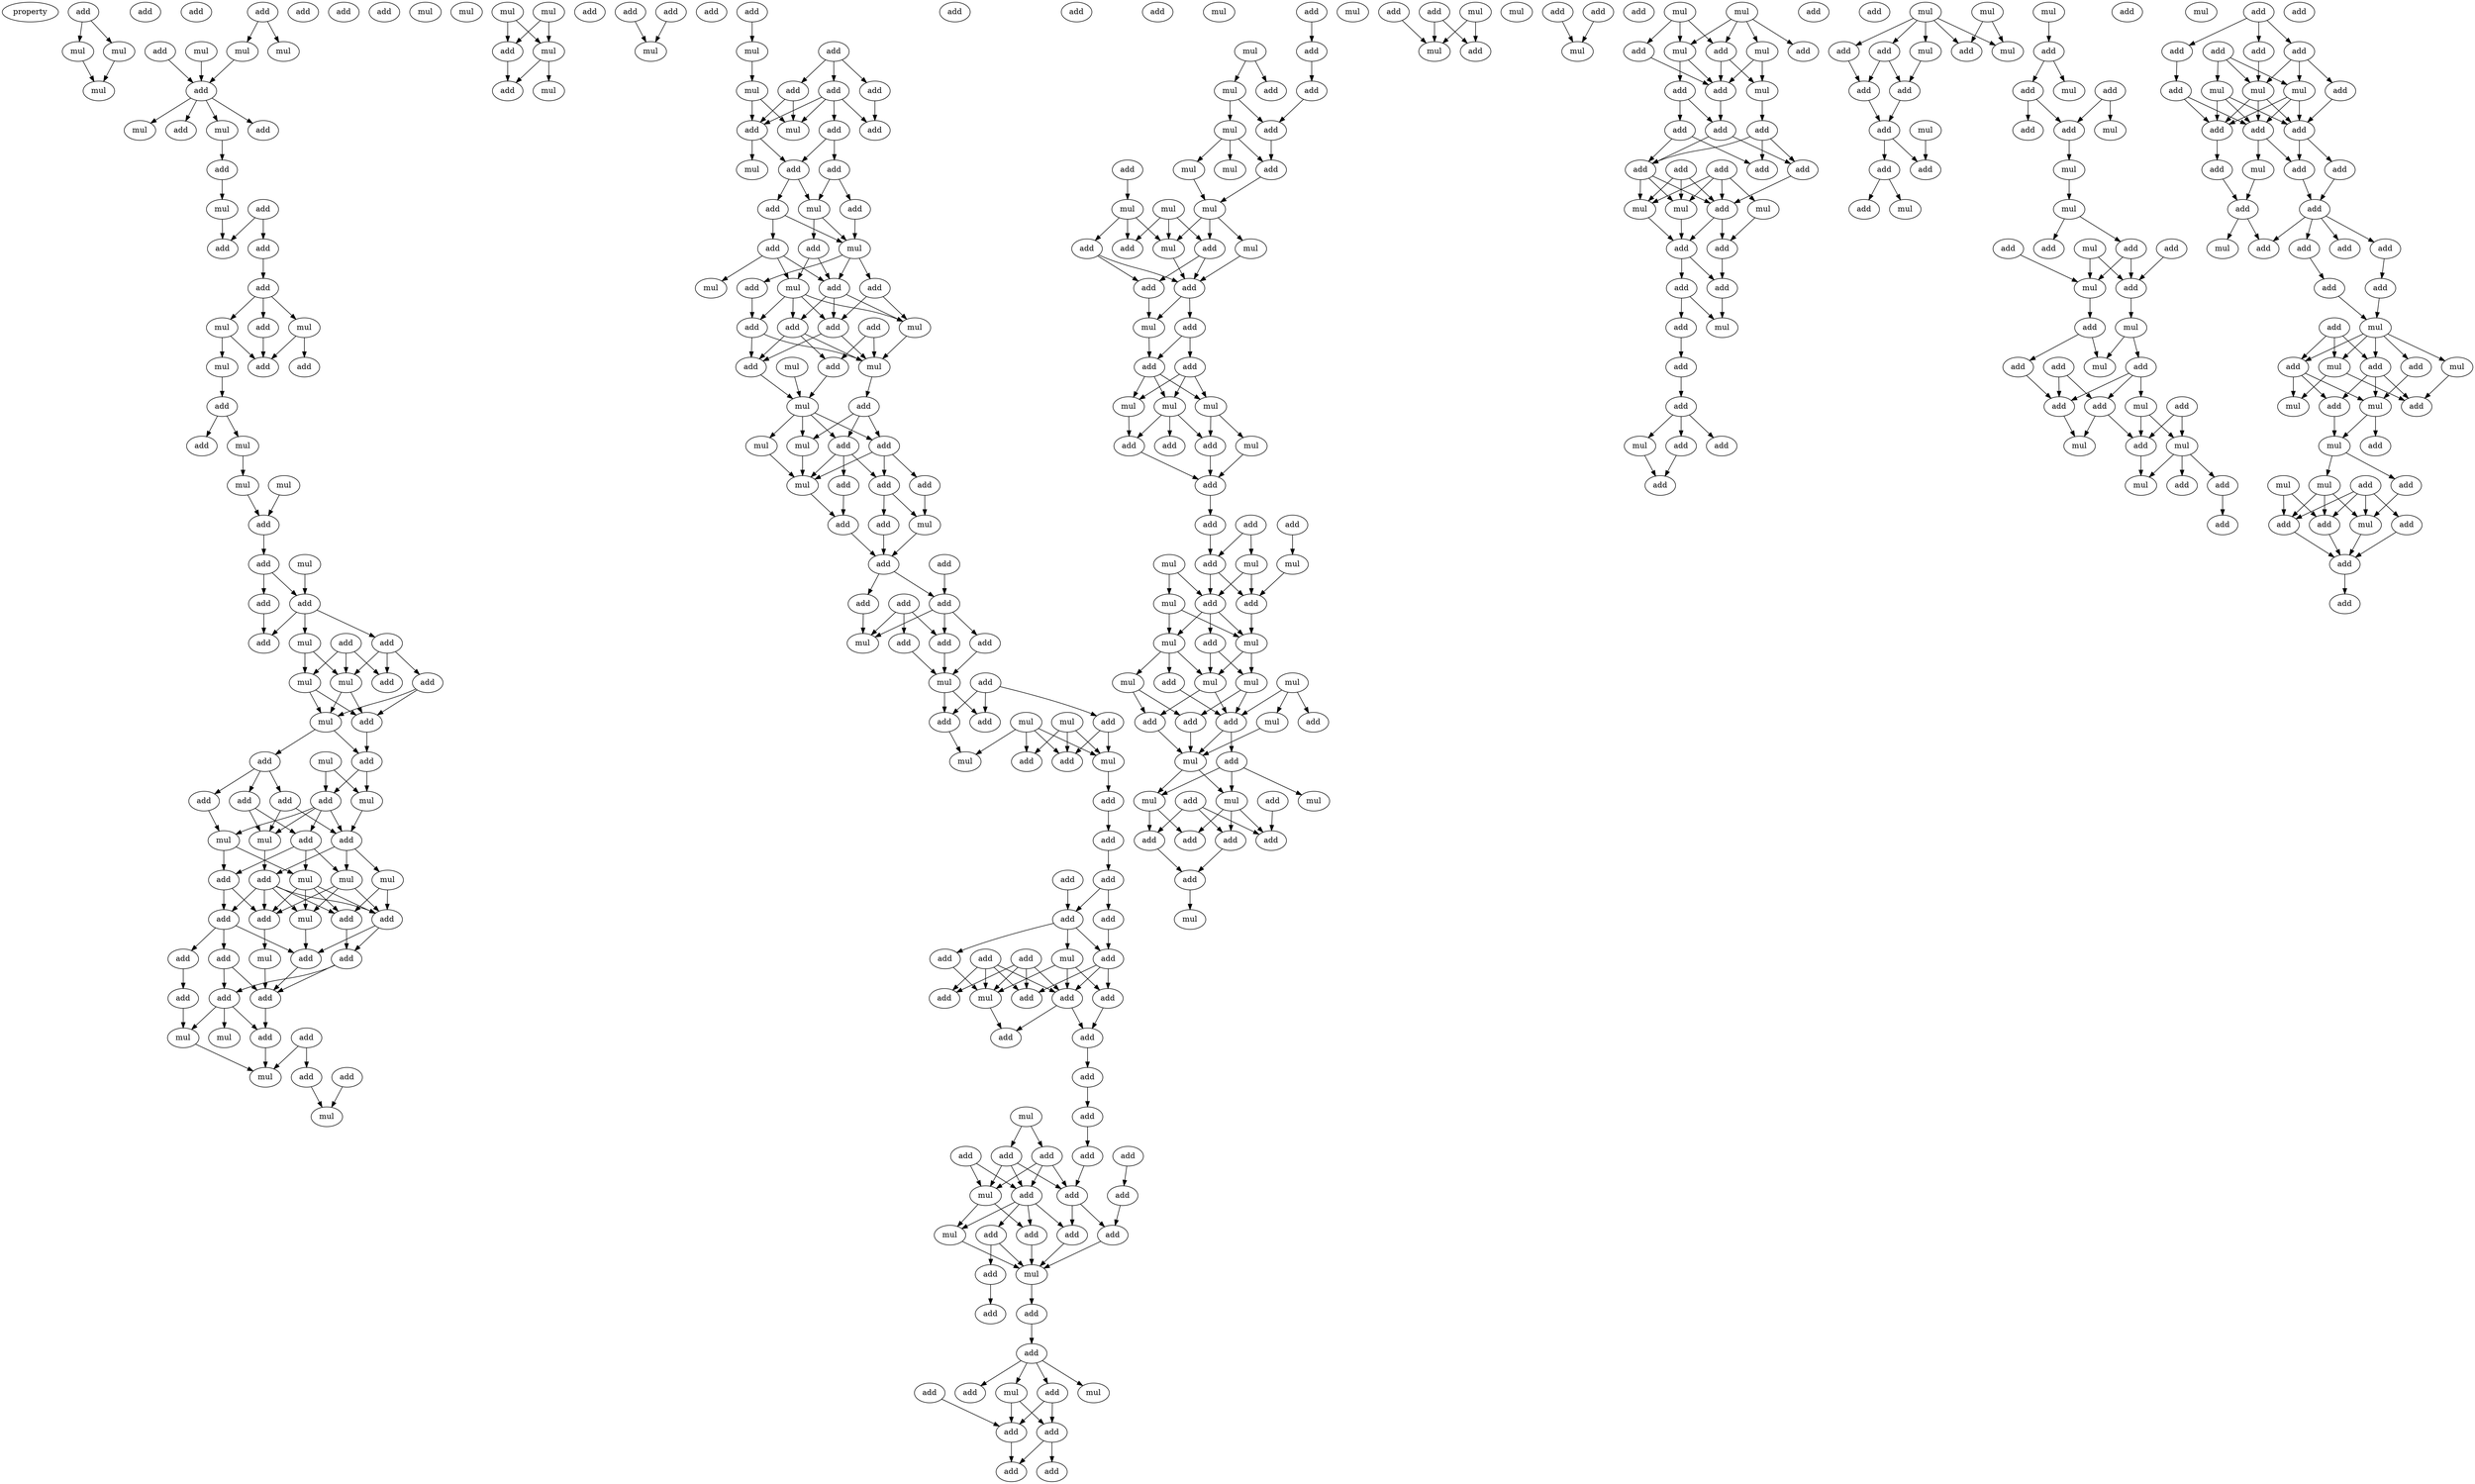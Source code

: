 digraph {
    node [fontcolor=black]
    property [mul=2,lf=1.4]
    0 [ label = add ];
    1 [ label = add ];
    2 [ label = add ];
    3 [ label = mul ];
    4 [ label = mul ];
    5 [ label = mul ];
    6 [ label = add ];
    7 [ label = mul ];
    8 [ label = add ];
    9 [ label = mul ];
    10 [ label = mul ];
    11 [ label = add ];
    12 [ label = mul ];
    13 [ label = add ];
    14 [ label = mul ];
    15 [ label = add ];
    16 [ label = add ];
    17 [ label = add ];
    18 [ label = mul ];
    19 [ label = add ];
    20 [ label = add ];
    21 [ label = add ];
    22 [ label = add ];
    23 [ label = mul ];
    24 [ label = add ];
    25 [ label = mul ];
    26 [ label = add ];
    27 [ label = mul ];
    28 [ label = add ];
    29 [ label = add ];
    30 [ label = add ];
    31 [ label = add ];
    32 [ label = mul ];
    33 [ label = add ];
    34 [ label = mul ];
    35 [ label = mul ];
    36 [ label = add ];
    37 [ label = add ];
    38 [ label = mul ];
    39 [ label = mul ];
    40 [ label = mul ];
    41 [ label = add ];
    42 [ label = add ];
    43 [ label = add ];
    44 [ label = add ];
    45 [ label = add ];
    46 [ label = mul ];
    47 [ label = add ];
    48 [ label = mul ];
    49 [ label = add ];
    50 [ label = mul ];
    51 [ label = add ];
    52 [ label = mul ];
    53 [ label = add ];
    54 [ label = mul ];
    55 [ label = add ];
    56 [ label = add ];
    57 [ label = add ];
    58 [ label = add ];
    59 [ label = mul ];
    60 [ label = add ];
    61 [ label = mul ];
    62 [ label = mul ];
    63 [ label = add ];
    64 [ label = add ];
    65 [ label = mul ];
    66 [ label = mul ];
    67 [ label = mul ];
    68 [ label = add ];
    69 [ label = add ];
    70 [ label = add ];
    71 [ label = add ];
    72 [ label = mul ];
    73 [ label = add ];
    74 [ label = add ];
    75 [ label = add ];
    76 [ label = add ];
    77 [ label = add ];
    78 [ label = mul ];
    79 [ label = add ];
    80 [ label = add ];
    81 [ label = add ];
    82 [ label = add ];
    83 [ label = add ];
    84 [ label = add ];
    85 [ label = mul ];
    86 [ label = mul ];
    87 [ label = add ];
    88 [ label = add ];
    89 [ label = mul ];
    90 [ label = mul ];
    91 [ label = mul ];
    92 [ label = add ];
    93 [ label = mul ];
    94 [ label = add ];
    95 [ label = mul ];
    96 [ label = add ];
    97 [ label = mul ];
    98 [ label = add ];
    99 [ label = add ];
    100 [ label = add ];
    101 [ label = mul ];
    102 [ label = add ];
    103 [ label = add ];
    104 [ label = mul ];
    105 [ label = mul ];
    106 [ label = add ];
    107 [ label = add ];
    108 [ label = add ];
    109 [ label = add ];
    110 [ label = add ];
    111 [ label = mul ];
    112 [ label = add ];
    113 [ label = add ];
    114 [ label = mul ];
    115 [ label = add ];
    116 [ label = add ];
    117 [ label = mul ];
    118 [ label = add ];
    119 [ label = mul ];
    120 [ label = add ];
    121 [ label = add ];
    122 [ label = add ];
    123 [ label = mul ];
    124 [ label = add ];
    125 [ label = mul ];
    126 [ label = add ];
    127 [ label = add ];
    128 [ label = mul ];
    129 [ label = add ];
    130 [ label = add ];
    131 [ label = add ];
    132 [ label = mul ];
    133 [ label = add ];
    134 [ label = add ];
    135 [ label = mul ];
    136 [ label = mul ];
    137 [ label = add ];
    138 [ label = add ];
    139 [ label = mul ];
    140 [ label = add ];
    141 [ label = mul ];
    142 [ label = add ];
    143 [ label = add ];
    144 [ label = add ];
    145 [ label = mul ];
    146 [ label = mul ];
    147 [ label = add ];
    148 [ label = add ];
    149 [ label = add ];
    150 [ label = add ];
    151 [ label = add ];
    152 [ label = add ];
    153 [ label = add ];
    154 [ label = add ];
    155 [ label = add ];
    156 [ label = add ];
    157 [ label = add ];
    158 [ label = mul ];
    159 [ label = add ];
    160 [ label = mul ];
    161 [ label = add ];
    162 [ label = mul ];
    163 [ label = mul ];
    164 [ label = add ];
    165 [ label = add ];
    166 [ label = add ];
    167 [ label = add ];
    168 [ label = mul ];
    169 [ label = mul ];
    170 [ label = add ];
    171 [ label = add ];
    172 [ label = add ];
    173 [ label = add ];
    174 [ label = add ];
    175 [ label = add ];
    176 [ label = add ];
    177 [ label = mul ];
    178 [ label = add ];
    179 [ label = add ];
    180 [ label = add ];
    181 [ label = add ];
    182 [ label = add ];
    183 [ label = add ];
    184 [ label = add ];
    185 [ label = mul ];
    186 [ label = add ];
    187 [ label = add ];
    188 [ label = add ];
    189 [ label = add ];
    190 [ label = mul ];
    191 [ label = add ];
    192 [ label = add ];
    193 [ label = add ];
    194 [ label = add ];
    195 [ label = add ];
    196 [ label = add ];
    197 [ label = mul ];
    198 [ label = add ];
    199 [ label = add ];
    200 [ label = add ];
    201 [ label = add ];
    202 [ label = add ];
    203 [ label = add ];
    204 [ label = add ];
    205 [ label = mul ];
    206 [ label = mul ];
    207 [ label = add ];
    208 [ label = add ];
    209 [ label = add ];
    210 [ label = add ];
    211 [ label = add ];
    212 [ label = mul ];
    213 [ label = mul ];
    214 [ label = add ];
    215 [ label = add ];
    216 [ label = add ];
    217 [ label = add ];
    218 [ label = add ];
    219 [ label = add ];
    220 [ label = add ];
    221 [ label = mul ];
    222 [ label = add ];
    223 [ label = add ];
    224 [ label = mul ];
    225 [ label = add ];
    226 [ label = mul ];
    227 [ label = mul ];
    228 [ label = add ];
    229 [ label = add ];
    230 [ label = mul ];
    231 [ label = add ];
    232 [ label = mul ];
    233 [ label = mul ];
    234 [ label = add ];
    235 [ label = mul ];
    236 [ label = mul ];
    237 [ label = mul ];
    238 [ label = add ];
    239 [ label = mul ];
    240 [ label = add ];
    241 [ label = add ];
    242 [ label = mul ];
    243 [ label = add ];
    244 [ label = add ];
    245 [ label = add ];
    246 [ label = mul ];
    247 [ label = add ];
    248 [ label = add ];
    249 [ label = mul ];
    250 [ label = mul ];
    251 [ label = mul ];
    252 [ label = mul ];
    253 [ label = add ];
    254 [ label = add ];
    255 [ label = add ];
    256 [ label = add ];
    257 [ label = add ];
    258 [ label = add ];
    259 [ label = add ];
    260 [ label = mul ];
    261 [ label = mul ];
    262 [ label = add ];
    263 [ label = mul ];
    264 [ label = mul ];
    265 [ label = add ];
    266 [ label = add ];
    267 [ label = add ];
    268 [ label = mul ];
    269 [ label = mul ];
    270 [ label = mul ];
    271 [ label = mul ];
    272 [ label = mul ];
    273 [ label = add ];
    274 [ label = mul ];
    275 [ label = mul ];
    276 [ label = add ];
    277 [ label = add ];
    278 [ label = add ];
    279 [ label = add ];
    280 [ label = add ];
    281 [ label = mul ];
    282 [ label = add ];
    283 [ label = mul ];
    284 [ label = mul ];
    285 [ label = mul ];
    286 [ label = add ];
    287 [ label = add ];
    288 [ label = add ];
    289 [ label = add ];
    290 [ label = add ];
    291 [ label = add ];
    292 [ label = mul ];
    293 [ label = mul ];
    294 [ label = add ];
    295 [ label = mul ];
    296 [ label = add ];
    297 [ label = mul ];
    298 [ label = add ];
    299 [ label = add ];
    300 [ label = add ];
    301 [ label = add ];
    302 [ label = mul ];
    303 [ label = mul ];
    304 [ label = mul ];
    305 [ label = add ];
    306 [ label = add ];
    307 [ label = mul ];
    308 [ label = mul ];
    309 [ label = add ];
    310 [ label = mul ];
    311 [ label = add ];
    312 [ label = add ];
    313 [ label = add ];
    314 [ label = add ];
    315 [ label = add ];
    316 [ label = add ];
    317 [ label = add ];
    318 [ label = add ];
    319 [ label = add ];
    320 [ label = add ];
    321 [ label = mul ];
    322 [ label = mul ];
    323 [ label = mul ];
    324 [ label = add ];
    325 [ label = add ];
    326 [ label = add ];
    327 [ label = add ];
    328 [ label = add ];
    329 [ label = add ];
    330 [ label = add ];
    331 [ label = mul ];
    332 [ label = add ];
    333 [ label = add ];
    334 [ label = add ];
    335 [ label = mul ];
    336 [ label = add ];
    337 [ label = add ];
    338 [ label = add ];
    339 [ label = mul ];
    340 [ label = mul ];
    341 [ label = add ];
    342 [ label = mul ];
    343 [ label = add ];
    344 [ label = mul ];
    345 [ label = add ];
    346 [ label = add ];
    347 [ label = add ];
    348 [ label = add ];
    349 [ label = mul ];
    350 [ label = add ];
    351 [ label = add ];
    352 [ label = add ];
    353 [ label = mul ];
    354 [ label = mul ];
    355 [ label = add ];
    356 [ label = add ];
    357 [ label = mul ];
    358 [ label = add ];
    359 [ label = add ];
    360 [ label = mul ];
    361 [ label = add ];
    362 [ label = mul ];
    363 [ label = add ];
    364 [ label = mul ];
    365 [ label = mul ];
    366 [ label = mul ];
    367 [ label = add ];
    368 [ label = add ];
    369 [ label = add ];
    370 [ label = add ];
    371 [ label = mul ];
    372 [ label = add ];
    373 [ label = add ];
    374 [ label = mul ];
    375 [ label = add ];
    376 [ label = add ];
    377 [ label = mul ];
    378 [ label = add ];
    379 [ label = mul ];
    380 [ label = add ];
    381 [ label = add ];
    382 [ label = add ];
    383 [ label = mul ];
    384 [ label = mul ];
    385 [ label = add ];
    386 [ label = mul ];
    387 [ label = add ];
    388 [ label = add ];
    389 [ label = add ];
    390 [ label = add ];
    391 [ label = add ];
    392 [ label = add ];
    393 [ label = add ];
    394 [ label = add ];
    395 [ label = mul ];
    396 [ label = mul ];
    397 [ label = mul ];
    398 [ label = add ];
    399 [ label = add ];
    400 [ label = add ];
    401 [ label = add ];
    402 [ label = add ];
    403 [ label = add ];
    404 [ label = add ];
    405 [ label = mul ];
    406 [ label = add ];
    407 [ label = add ];
    408 [ label = add ];
    409 [ label = add ];
    410 [ label = add ];
    411 [ label = add ];
    412 [ label = mul ];
    413 [ label = add ];
    414 [ label = add ];
    415 [ label = add ];
    416 [ label = mul ];
    417 [ label = add ];
    418 [ label = add ];
    419 [ label = mul ];
    420 [ label = add ];
    421 [ label = mul ];
    422 [ label = add ];
    423 [ label = add ];
    424 [ label = add ];
    425 [ label = mul ];
    426 [ label = mul ];
    427 [ label = add ];
    428 [ label = mul ];
    429 [ label = add ];
    430 [ label = mul ];
    431 [ label = add ];
    432 [ label = mul ];
    433 [ label = add ];
    434 [ label = add ];
    435 [ label = mul ];
    436 [ label = add ];
    437 [ label = add ];
    438 [ label = add ];
    439 [ label = add ];
    0 -> 3 [ name = 0 ];
    0 -> 4 [ name = 1 ];
    3 -> 5 [ name = 2 ];
    4 -> 5 [ name = 3 ];
    6 -> 7 [ name = 4 ];
    6 -> 10 [ name = 5 ];
    7 -> 11 [ name = 6 ];
    8 -> 11 [ name = 7 ];
    9 -> 11 [ name = 8 ];
    11 -> 12 [ name = 9 ];
    11 -> 13 [ name = 10 ];
    11 -> 14 [ name = 11 ];
    11 -> 15 [ name = 12 ];
    14 -> 16 [ name = 13 ];
    16 -> 18 [ name = 14 ];
    17 -> 20 [ name = 15 ];
    17 -> 21 [ name = 16 ];
    18 -> 21 [ name = 17 ];
    20 -> 22 [ name = 18 ];
    22 -> 23 [ name = 19 ];
    22 -> 25 [ name = 20 ];
    22 -> 26 [ name = 21 ];
    23 -> 27 [ name = 22 ];
    23 -> 29 [ name = 23 ];
    25 -> 28 [ name = 24 ];
    25 -> 29 [ name = 25 ];
    26 -> 29 [ name = 26 ];
    27 -> 30 [ name = 27 ];
    30 -> 31 [ name = 28 ];
    30 -> 32 [ name = 29 ];
    32 -> 34 [ name = 30 ];
    34 -> 36 [ name = 31 ];
    35 -> 36 [ name = 32 ];
    36 -> 37 [ name = 33 ];
    37 -> 41 [ name = 34 ];
    37 -> 42 [ name = 35 ];
    39 -> 41 [ name = 36 ];
    41 -> 43 [ name = 37 ];
    41 -> 45 [ name = 38 ];
    41 -> 46 [ name = 39 ];
    42 -> 43 [ name = 40 ];
    44 -> 48 [ name = 41 ];
    44 -> 49 [ name = 42 ];
    44 -> 50 [ name = 43 ];
    45 -> 47 [ name = 44 ];
    45 -> 48 [ name = 45 ];
    45 -> 49 [ name = 46 ];
    46 -> 48 [ name = 47 ];
    46 -> 50 [ name = 48 ];
    47 -> 51 [ name = 49 ];
    47 -> 52 [ name = 50 ];
    48 -> 51 [ name = 51 ];
    48 -> 52 [ name = 52 ];
    50 -> 51 [ name = 53 ];
    50 -> 52 [ name = 54 ];
    51 -> 55 [ name = 55 ];
    52 -> 53 [ name = 56 ];
    52 -> 55 [ name = 57 ];
    53 -> 56 [ name = 58 ];
    53 -> 57 [ name = 59 ];
    53 -> 58 [ name = 60 ];
    54 -> 59 [ name = 61 ];
    54 -> 60 [ name = 62 ];
    55 -> 59 [ name = 63 ];
    55 -> 60 [ name = 64 ];
    56 -> 61 [ name = 65 ];
    56 -> 64 [ name = 66 ];
    57 -> 61 [ name = 67 ];
    57 -> 63 [ name = 68 ];
    58 -> 62 [ name = 69 ];
    59 -> 64 [ name = 70 ];
    60 -> 61 [ name = 71 ];
    60 -> 62 [ name = 72 ];
    60 -> 63 [ name = 73 ];
    60 -> 64 [ name = 74 ];
    61 -> 69 [ name = 75 ];
    62 -> 65 [ name = 76 ];
    62 -> 68 [ name = 77 ];
    63 -> 65 [ name = 78 ];
    63 -> 66 [ name = 79 ];
    63 -> 68 [ name = 80 ];
    64 -> 66 [ name = 81 ];
    64 -> 67 [ name = 82 ];
    64 -> 69 [ name = 83 ];
    65 -> 70 [ name = 84 ];
    65 -> 71 [ name = 85 ];
    65 -> 72 [ name = 86 ];
    65 -> 74 [ name = 87 ];
    66 -> 70 [ name = 88 ];
    66 -> 71 [ name = 89 ];
    66 -> 72 [ name = 90 ];
    67 -> 71 [ name = 91 ];
    67 -> 74 [ name = 92 ];
    68 -> 70 [ name = 93 ];
    68 -> 73 [ name = 94 ];
    69 -> 70 [ name = 95 ];
    69 -> 71 [ name = 96 ];
    69 -> 72 [ name = 97 ];
    69 -> 73 [ name = 98 ];
    69 -> 74 [ name = 99 ];
    70 -> 78 [ name = 100 ];
    71 -> 76 [ name = 101 ];
    71 -> 77 [ name = 102 ];
    72 -> 76 [ name = 103 ];
    73 -> 75 [ name = 104 ];
    73 -> 76 [ name = 105 ];
    73 -> 79 [ name = 106 ];
    74 -> 77 [ name = 107 ];
    75 -> 80 [ name = 108 ];
    76 -> 81 [ name = 109 ];
    77 -> 81 [ name = 110 ];
    77 -> 82 [ name = 111 ];
    78 -> 81 [ name = 112 ];
    79 -> 81 [ name = 113 ];
    79 -> 82 [ name = 114 ];
    80 -> 86 [ name = 115 ];
    81 -> 84 [ name = 116 ];
    82 -> 84 [ name = 117 ];
    82 -> 85 [ name = 118 ];
    82 -> 86 [ name = 119 ];
    83 -> 88 [ name = 120 ];
    83 -> 89 [ name = 121 ];
    84 -> 89 [ name = 122 ];
    86 -> 89 [ name = 123 ];
    87 -> 90 [ name = 124 ];
    88 -> 90 [ name = 125 ];
    91 -> 94 [ name = 126 ];
    91 -> 95 [ name = 127 ];
    93 -> 94 [ name = 128 ];
    93 -> 95 [ name = 129 ];
    94 -> 96 [ name = 130 ];
    95 -> 96 [ name = 131 ];
    95 -> 97 [ name = 132 ];
    98 -> 101 [ name = 133 ];
    100 -> 101 [ name = 134 ];
    102 -> 104 [ name = 135 ];
    103 -> 106 [ name = 136 ];
    103 -> 107 [ name = 137 ];
    103 -> 108 [ name = 138 ];
    104 -> 105 [ name = 139 ];
    105 -> 111 [ name = 140 ];
    105 -> 112 [ name = 141 ];
    106 -> 109 [ name = 142 ];
    107 -> 111 [ name = 143 ];
    107 -> 112 [ name = 144 ];
    108 -> 109 [ name = 145 ];
    108 -> 110 [ name = 146 ];
    108 -> 111 [ name = 147 ];
    108 -> 112 [ name = 148 ];
    110 -> 113 [ name = 149 ];
    110 -> 115 [ name = 150 ];
    112 -> 114 [ name = 151 ];
    112 -> 115 [ name = 152 ];
    113 -> 116 [ name = 153 ];
    113 -> 117 [ name = 154 ];
    115 -> 117 [ name = 155 ];
    115 -> 118 [ name = 156 ];
    116 -> 119 [ name = 157 ];
    117 -> 119 [ name = 158 ];
    117 -> 120 [ name = 159 ];
    118 -> 119 [ name = 160 ];
    118 -> 121 [ name = 161 ];
    119 -> 122 [ name = 162 ];
    119 -> 124 [ name = 163 ];
    119 -> 126 [ name = 164 ];
    120 -> 123 [ name = 165 ];
    120 -> 126 [ name = 166 ];
    121 -> 123 [ name = 167 ];
    121 -> 125 [ name = 168 ];
    121 -> 126 [ name = 169 ];
    122 -> 127 [ name = 170 ];
    122 -> 128 [ name = 171 ];
    123 -> 127 [ name = 172 ];
    123 -> 128 [ name = 173 ];
    123 -> 130 [ name = 174 ];
    123 -> 131 [ name = 175 ];
    124 -> 130 [ name = 176 ];
    126 -> 127 [ name = 177 ];
    126 -> 128 [ name = 178 ];
    126 -> 131 [ name = 179 ];
    127 -> 133 [ name = 180 ];
    127 -> 135 [ name = 181 ];
    128 -> 135 [ name = 182 ];
    129 -> 134 [ name = 183 ];
    129 -> 135 [ name = 184 ];
    130 -> 133 [ name = 185 ];
    130 -> 135 [ name = 186 ];
    131 -> 133 [ name = 187 ];
    131 -> 134 [ name = 188 ];
    131 -> 135 [ name = 189 ];
    132 -> 136 [ name = 190 ];
    133 -> 136 [ name = 191 ];
    134 -> 136 [ name = 192 ];
    135 -> 137 [ name = 193 ];
    136 -> 138 [ name = 194 ];
    136 -> 139 [ name = 195 ];
    136 -> 140 [ name = 196 ];
    136 -> 141 [ name = 197 ];
    137 -> 138 [ name = 198 ];
    137 -> 140 [ name = 199 ];
    137 -> 141 [ name = 200 ];
    138 -> 142 [ name = 201 ];
    138 -> 143 [ name = 202 ];
    138 -> 145 [ name = 203 ];
    139 -> 145 [ name = 204 ];
    140 -> 142 [ name = 205 ];
    140 -> 144 [ name = 206 ];
    140 -> 145 [ name = 207 ];
    141 -> 145 [ name = 208 ];
    142 -> 146 [ name = 209 ];
    142 -> 147 [ name = 210 ];
    143 -> 146 [ name = 211 ];
    144 -> 149 [ name = 212 ];
    145 -> 149 [ name = 213 ];
    146 -> 151 [ name = 214 ];
    147 -> 151 [ name = 215 ];
    149 -> 151 [ name = 216 ];
    150 -> 154 [ name = 217 ];
    151 -> 153 [ name = 218 ];
    151 -> 154 [ name = 219 ];
    152 -> 155 [ name = 220 ];
    152 -> 156 [ name = 221 ];
    152 -> 158 [ name = 222 ];
    153 -> 158 [ name = 223 ];
    154 -> 155 [ name = 224 ];
    154 -> 157 [ name = 225 ];
    154 -> 158 [ name = 226 ];
    155 -> 160 [ name = 227 ];
    156 -> 160 [ name = 228 ];
    157 -> 160 [ name = 229 ];
    159 -> 161 [ name = 230 ];
    159 -> 164 [ name = 231 ];
    159 -> 165 [ name = 232 ];
    160 -> 161 [ name = 233 ];
    160 -> 164 [ name = 234 ];
    162 -> 166 [ name = 235 ];
    162 -> 167 [ name = 236 ];
    162 -> 168 [ name = 237 ];
    162 -> 169 [ name = 238 ];
    163 -> 166 [ name = 239 ];
    163 -> 167 [ name = 240 ];
    163 -> 168 [ name = 241 ];
    164 -> 169 [ name = 242 ];
    165 -> 166 [ name = 243 ];
    165 -> 168 [ name = 244 ];
    168 -> 170 [ name = 245 ];
    170 -> 171 [ name = 246 ];
    171 -> 172 [ name = 247 ];
    172 -> 175 [ name = 248 ];
    172 -> 176 [ name = 249 ];
    174 -> 175 [ name = 250 ];
    175 -> 177 [ name = 251 ];
    175 -> 179 [ name = 252 ];
    175 -> 181 [ name = 253 ];
    176 -> 179 [ name = 254 ];
    177 -> 183 [ name = 255 ];
    177 -> 184 [ name = 256 ];
    177 -> 185 [ name = 257 ];
    178 -> 182 [ name = 258 ];
    178 -> 183 [ name = 259 ];
    178 -> 185 [ name = 260 ];
    178 -> 186 [ name = 261 ];
    179 -> 182 [ name = 262 ];
    179 -> 183 [ name = 263 ];
    179 -> 184 [ name = 264 ];
    180 -> 182 [ name = 265 ];
    180 -> 183 [ name = 266 ];
    180 -> 185 [ name = 267 ];
    180 -> 186 [ name = 268 ];
    181 -> 185 [ name = 269 ];
    183 -> 187 [ name = 270 ];
    183 -> 188 [ name = 271 ];
    184 -> 187 [ name = 272 ];
    185 -> 188 [ name = 273 ];
    187 -> 189 [ name = 274 ];
    189 -> 191 [ name = 275 ];
    190 -> 192 [ name = 276 ];
    190 -> 193 [ name = 277 ];
    191 -> 195 [ name = 278 ];
    192 -> 197 [ name = 279 ];
    192 -> 198 [ name = 280 ];
    192 -> 199 [ name = 281 ];
    193 -> 197 [ name = 282 ];
    193 -> 198 [ name = 283 ];
    193 -> 199 [ name = 284 ];
    194 -> 197 [ name = 285 ];
    194 -> 198 [ name = 286 ];
    195 -> 199 [ name = 287 ];
    196 -> 200 [ name = 288 ];
    197 -> 204 [ name = 289 ];
    197 -> 205 [ name = 290 ];
    198 -> 201 [ name = 291 ];
    198 -> 202 [ name = 292 ];
    198 -> 204 [ name = 293 ];
    198 -> 205 [ name = 294 ];
    199 -> 202 [ name = 295 ];
    199 -> 203 [ name = 296 ];
    200 -> 203 [ name = 297 ];
    201 -> 206 [ name = 298 ];
    201 -> 207 [ name = 299 ];
    202 -> 206 [ name = 300 ];
    203 -> 206 [ name = 301 ];
    204 -> 206 [ name = 302 ];
    205 -> 206 [ name = 303 ];
    206 -> 208 [ name = 304 ];
    207 -> 209 [ name = 305 ];
    208 -> 211 [ name = 306 ];
    211 -> 212 [ name = 307 ];
    211 -> 213 [ name = 308 ];
    211 -> 214 [ name = 309 ];
    211 -> 216 [ name = 310 ];
    212 -> 217 [ name = 311 ];
    212 -> 218 [ name = 312 ];
    215 -> 217 [ name = 313 ];
    216 -> 217 [ name = 314 ];
    216 -> 218 [ name = 315 ];
    217 -> 220 [ name = 316 ];
    218 -> 219 [ name = 317 ];
    218 -> 220 [ name = 318 ];
    222 -> 223 [ name = 319 ];
    223 -> 228 [ name = 320 ];
    224 -> 225 [ name = 321 ];
    224 -> 227 [ name = 322 ];
    227 -> 229 [ name = 323 ];
    227 -> 230 [ name = 324 ];
    228 -> 229 [ name = 325 ];
    229 -> 234 [ name = 326 ];
    230 -> 232 [ name = 327 ];
    230 -> 233 [ name = 328 ];
    230 -> 234 [ name = 329 ];
    231 -> 237 [ name = 330 ];
    232 -> 235 [ name = 331 ];
    234 -> 235 [ name = 332 ];
    235 -> 239 [ name = 333 ];
    235 -> 241 [ name = 334 ];
    235 -> 242 [ name = 335 ];
    236 -> 240 [ name = 336 ];
    236 -> 241 [ name = 337 ];
    236 -> 242 [ name = 338 ];
    237 -> 238 [ name = 339 ];
    237 -> 240 [ name = 340 ];
    237 -> 242 [ name = 341 ];
    238 -> 243 [ name = 342 ];
    238 -> 244 [ name = 343 ];
    239 -> 244 [ name = 344 ];
    241 -> 243 [ name = 345 ];
    241 -> 244 [ name = 346 ];
    242 -> 244 [ name = 347 ];
    243 -> 246 [ name = 348 ];
    244 -> 245 [ name = 349 ];
    244 -> 246 [ name = 350 ];
    245 -> 247 [ name = 351 ];
    245 -> 248 [ name = 352 ];
    246 -> 248 [ name = 353 ];
    247 -> 249 [ name = 354 ];
    247 -> 250 [ name = 355 ];
    247 -> 251 [ name = 356 ];
    248 -> 249 [ name = 357 ];
    248 -> 250 [ name = 358 ];
    248 -> 251 [ name = 359 ];
    249 -> 253 [ name = 360 ];
    249 -> 254 [ name = 361 ];
    249 -> 255 [ name = 362 ];
    250 -> 254 [ name = 363 ];
    251 -> 252 [ name = 364 ];
    251 -> 253 [ name = 365 ];
    252 -> 256 [ name = 366 ];
    253 -> 256 [ name = 367 ];
    254 -> 256 [ name = 368 ];
    256 -> 258 [ name = 369 ];
    257 -> 262 [ name = 370 ];
    257 -> 263 [ name = 371 ];
    258 -> 262 [ name = 372 ];
    259 -> 261 [ name = 373 ];
    260 -> 264 [ name = 374 ];
    260 -> 265 [ name = 375 ];
    261 -> 266 [ name = 376 ];
    262 -> 265 [ name = 377 ];
    262 -> 266 [ name = 378 ];
    263 -> 265 [ name = 379 ];
    263 -> 266 [ name = 380 ];
    264 -> 268 [ name = 381 ];
    264 -> 269 [ name = 382 ];
    265 -> 267 [ name = 383 ];
    265 -> 268 [ name = 384 ];
    265 -> 269 [ name = 385 ];
    266 -> 269 [ name = 386 ];
    267 -> 272 [ name = 387 ];
    267 -> 274 [ name = 388 ];
    268 -> 271 [ name = 389 ];
    268 -> 273 [ name = 390 ];
    268 -> 274 [ name = 391 ];
    269 -> 272 [ name = 392 ];
    269 -> 274 [ name = 393 ];
    270 -> 275 [ name = 394 ];
    270 -> 277 [ name = 395 ];
    270 -> 279 [ name = 396 ];
    271 -> 276 [ name = 397 ];
    271 -> 278 [ name = 398 ];
    272 -> 276 [ name = 399 ];
    272 -> 277 [ name = 400 ];
    273 -> 277 [ name = 401 ];
    274 -> 277 [ name = 402 ];
    274 -> 278 [ name = 403 ];
    275 -> 281 [ name = 404 ];
    276 -> 281 [ name = 405 ];
    277 -> 280 [ name = 406 ];
    277 -> 281 [ name = 407 ];
    278 -> 281 [ name = 408 ];
    280 -> 283 [ name = 409 ];
    280 -> 284 [ name = 410 ];
    280 -> 285 [ name = 411 ];
    281 -> 283 [ name = 412 ];
    281 -> 285 [ name = 413 ];
    282 -> 288 [ name = 414 ];
    283 -> 287 [ name = 415 ];
    283 -> 290 [ name = 416 ];
    285 -> 288 [ name = 417 ];
    285 -> 289 [ name = 418 ];
    285 -> 290 [ name = 419 ];
    286 -> 287 [ name = 420 ];
    286 -> 288 [ name = 421 ];
    286 -> 289 [ name = 422 ];
    287 -> 291 [ name = 423 ];
    289 -> 291 [ name = 424 ];
    291 -> 292 [ name = 425 ];
    293 -> 297 [ name = 426 ];
    293 -> 298 [ name = 427 ];
    294 -> 297 [ name = 428 ];
    296 -> 297 [ name = 429 ];
    296 -> 298 [ name = 430 ];
    299 -> 302 [ name = 431 ];
    300 -> 302 [ name = 432 ];
    303 -> 305 [ name = 433 ];
    303 -> 306 [ name = 434 ];
    303 -> 307 [ name = 435 ];
    303 -> 308 [ name = 436 ];
    304 -> 306 [ name = 437 ];
    304 -> 308 [ name = 438 ];
    304 -> 309 [ name = 439 ];
    306 -> 310 [ name = 440 ];
    306 -> 311 [ name = 441 ];
    307 -> 310 [ name = 442 ];
    307 -> 311 [ name = 443 ];
    308 -> 311 [ name = 444 ];
    308 -> 312 [ name = 445 ];
    309 -> 311 [ name = 446 ];
    310 -> 314 [ name = 447 ];
    311 -> 313 [ name = 448 ];
    312 -> 313 [ name = 449 ];
    312 -> 315 [ name = 450 ];
    313 -> 316 [ name = 451 ];
    313 -> 319 [ name = 452 ];
    314 -> 316 [ name = 453 ];
    314 -> 317 [ name = 454 ];
    314 -> 319 [ name = 455 ];
    315 -> 317 [ name = 456 ];
    315 -> 319 [ name = 457 ];
    316 -> 324 [ name = 458 ];
    318 -> 321 [ name = 459 ];
    318 -> 323 [ name = 460 ];
    318 -> 324 [ name = 461 ];
    319 -> 321 [ name = 462 ];
    319 -> 323 [ name = 463 ];
    319 -> 324 [ name = 464 ];
    320 -> 321 [ name = 465 ];
    320 -> 322 [ name = 466 ];
    320 -> 323 [ name = 467 ];
    320 -> 324 [ name = 468 ];
    321 -> 325 [ name = 469 ];
    322 -> 326 [ name = 470 ];
    323 -> 325 [ name = 471 ];
    324 -> 325 [ name = 472 ];
    324 -> 326 [ name = 473 ];
    325 -> 327 [ name = 474 ];
    325 -> 328 [ name = 475 ];
    326 -> 328 [ name = 476 ];
    327 -> 330 [ name = 477 ];
    327 -> 331 [ name = 478 ];
    328 -> 331 [ name = 479 ];
    330 -> 332 [ name = 480 ];
    332 -> 333 [ name = 481 ];
    333 -> 334 [ name = 482 ];
    333 -> 335 [ name = 483 ];
    333 -> 336 [ name = 484 ];
    334 -> 338 [ name = 485 ];
    335 -> 338 [ name = 486 ];
    339 -> 341 [ name = 487 ];
    339 -> 342 [ name = 488 ];
    339 -> 343 [ name = 489 ];
    339 -> 344 [ name = 490 ];
    339 -> 345 [ name = 491 ];
    340 -> 344 [ name = 492 ];
    340 -> 345 [ name = 493 ];
    341 -> 347 [ name = 494 ];
    342 -> 346 [ name = 495 ];
    343 -> 346 [ name = 496 ];
    343 -> 347 [ name = 497 ];
    346 -> 348 [ name = 498 ];
    347 -> 348 [ name = 499 ];
    348 -> 350 [ name = 500 ];
    348 -> 351 [ name = 501 ];
    349 -> 351 [ name = 502 ];
    350 -> 352 [ name = 503 ];
    350 -> 353 [ name = 504 ];
    354 -> 355 [ name = 505 ];
    355 -> 357 [ name = 506 ];
    355 -> 358 [ name = 507 ];
    358 -> 361 [ name = 508 ];
    358 -> 363 [ name = 509 ];
    359 -> 360 [ name = 510 ];
    359 -> 363 [ name = 511 ];
    363 -> 364 [ name = 512 ];
    364 -> 365 [ name = 513 ];
    365 -> 367 [ name = 514 ];
    365 -> 369 [ name = 515 ];
    366 -> 371 [ name = 516 ];
    366 -> 372 [ name = 517 ];
    368 -> 371 [ name = 518 ];
    369 -> 371 [ name = 519 ];
    369 -> 372 [ name = 520 ];
    370 -> 372 [ name = 521 ];
    371 -> 373 [ name = 522 ];
    372 -> 374 [ name = 523 ];
    373 -> 375 [ name = 524 ];
    373 -> 377 [ name = 525 ];
    374 -> 376 [ name = 526 ];
    374 -> 377 [ name = 527 ];
    375 -> 381 [ name = 528 ];
    376 -> 379 [ name = 529 ];
    376 -> 381 [ name = 530 ];
    376 -> 382 [ name = 531 ];
    378 -> 381 [ name = 532 ];
    378 -> 382 [ name = 533 ];
    379 -> 383 [ name = 534 ];
    379 -> 385 [ name = 535 ];
    380 -> 383 [ name = 536 ];
    380 -> 385 [ name = 537 ];
    381 -> 384 [ name = 538 ];
    382 -> 384 [ name = 539 ];
    382 -> 385 [ name = 540 ];
    383 -> 386 [ name = 541 ];
    383 -> 387 [ name = 542 ];
    383 -> 388 [ name = 543 ];
    385 -> 386 [ name = 544 ];
    387 -> 389 [ name = 545 ];
    390 -> 392 [ name = 546 ];
    390 -> 393 [ name = 547 ];
    390 -> 394 [ name = 548 ];
    391 -> 395 [ name = 549 ];
    391 -> 396 [ name = 550 ];
    391 -> 397 [ name = 551 ];
    392 -> 396 [ name = 552 ];
    393 -> 399 [ name = 553 ];
    394 -> 395 [ name = 554 ];
    394 -> 396 [ name = 555 ];
    394 -> 398 [ name = 556 ];
    395 -> 400 [ name = 557 ];
    395 -> 401 [ name = 558 ];
    395 -> 402 [ name = 559 ];
    396 -> 400 [ name = 560 ];
    396 -> 401 [ name = 561 ];
    396 -> 402 [ name = 562 ];
    397 -> 400 [ name = 563 ];
    397 -> 401 [ name = 564 ];
    397 -> 402 [ name = 565 ];
    398 -> 402 [ name = 566 ];
    399 -> 400 [ name = 567 ];
    399 -> 401 [ name = 568 ];
    400 -> 406 [ name = 569 ];
    401 -> 403 [ name = 570 ];
    401 -> 405 [ name = 571 ];
    402 -> 403 [ name = 572 ];
    402 -> 404 [ name = 573 ];
    403 -> 408 [ name = 574 ];
    404 -> 408 [ name = 575 ];
    405 -> 407 [ name = 576 ];
    406 -> 407 [ name = 577 ];
    407 -> 412 [ name = 578 ];
    407 -> 413 [ name = 579 ];
    408 -> 409 [ name = 580 ];
    408 -> 410 [ name = 581 ];
    408 -> 411 [ name = 582 ];
    408 -> 413 [ name = 583 ];
    409 -> 415 [ name = 584 ];
    410 -> 414 [ name = 585 ];
    414 -> 416 [ name = 586 ];
    415 -> 416 [ name = 587 ];
    416 -> 418 [ name = 588 ];
    416 -> 419 [ name = 589 ];
    416 -> 420 [ name = 590 ];
    416 -> 421 [ name = 591 ];
    416 -> 422 [ name = 592 ];
    417 -> 418 [ name = 593 ];
    417 -> 419 [ name = 594 ];
    417 -> 422 [ name = 595 ];
    418 -> 423 [ name = 596 ];
    418 -> 424 [ name = 597 ];
    418 -> 426 [ name = 598 ];
    419 -> 424 [ name = 599 ];
    419 -> 425 [ name = 600 ];
    420 -> 426 [ name = 601 ];
    421 -> 424 [ name = 602 ];
    422 -> 423 [ name = 603 ];
    422 -> 425 [ name = 604 ];
    422 -> 426 [ name = 605 ];
    423 -> 428 [ name = 606 ];
    426 -> 427 [ name = 607 ];
    426 -> 428 [ name = 608 ];
    428 -> 429 [ name = 609 ];
    428 -> 430 [ name = 610 ];
    429 -> 435 [ name = 611 ];
    430 -> 434 [ name = 612 ];
    430 -> 435 [ name = 613 ];
    430 -> 436 [ name = 614 ];
    431 -> 433 [ name = 615 ];
    431 -> 434 [ name = 616 ];
    431 -> 435 [ name = 617 ];
    431 -> 436 [ name = 618 ];
    432 -> 434 [ name = 619 ];
    432 -> 436 [ name = 620 ];
    433 -> 437 [ name = 621 ];
    434 -> 437 [ name = 622 ];
    435 -> 437 [ name = 623 ];
    436 -> 437 [ name = 624 ];
    437 -> 438 [ name = 625 ];
}
